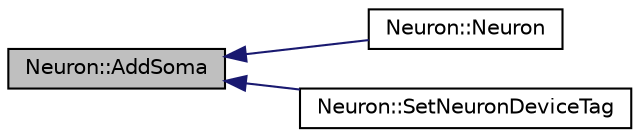 digraph "Neuron::AddSoma"
{
  edge [fontname="Helvetica",fontsize="10",labelfontname="Helvetica",labelfontsize="10"];
  node [fontname="Helvetica",fontsize="10",shape=record];
  rankdir="LR";
  Node1 [label="Neuron::AddSoma",height=0.2,width=0.4,color="black", fillcolor="grey75", style="filled", fontcolor="black"];
  Node1 -> Node2 [dir="back",color="midnightblue",fontsize="10",style="solid"];
  Node2 [label="Neuron::Neuron",height=0.2,width=0.4,color="black", fillcolor="white", style="filled",URL="$class_neuron.html#a9134a1ad1b95ead683b1579173ff60b2"];
  Node1 -> Node3 [dir="back",color="midnightblue",fontsize="10",style="solid"];
  Node3 [label="Neuron::SetNeuronDeviceTag",height=0.2,width=0.4,color="black", fillcolor="white", style="filled",URL="$class_neuron.html#a7adf002eefafed3f63222c049ba0e76b"];
}
